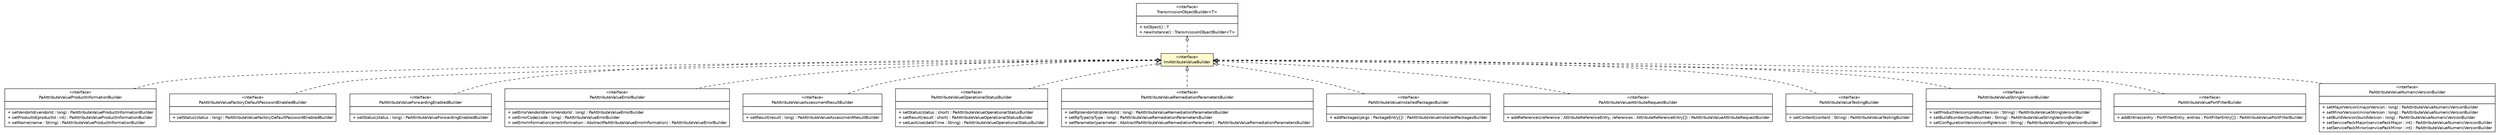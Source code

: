 #!/usr/local/bin/dot
#
# Class diagram 
# Generated by UMLGraph version R5_6 (http://www.umlgraph.org/)
#

digraph G {
	edge [fontname="Helvetica",fontsize=10,labelfontname="Helvetica",labelfontsize=10];
	node [fontname="Helvetica",fontsize=10,shape=plaintext];
	nodesep=0.25;
	ranksep=0.5;
	// de.hsbremen.tc.tnc.message.m.attribute.ImAttributeValueBuilder
	c32489 [label=<<table title="de.hsbremen.tc.tnc.message.m.attribute.ImAttributeValueBuilder" border="0" cellborder="1" cellspacing="0" cellpadding="2" port="p" bgcolor="lemonChiffon" href="./ImAttributeValueBuilder.html">
		<tr><td><table border="0" cellspacing="0" cellpadding="1">
<tr><td align="center" balign="center"> &#171;interface&#187; </td></tr>
<tr><td align="center" balign="center"> ImAttributeValueBuilder </td></tr>
		</table></td></tr>
		</table>>, URL="./ImAttributeValueBuilder.html", fontname="Helvetica", fontcolor="black", fontsize=10.0];
	// de.hsbremen.tc.tnc.message.TransmissionObjectBuilder<T>
	c32508 [label=<<table title="de.hsbremen.tc.tnc.message.TransmissionObjectBuilder" border="0" cellborder="1" cellspacing="0" cellpadding="2" port="p" href="../../TransmissionObjectBuilder.html">
		<tr><td><table border="0" cellspacing="0" cellpadding="1">
<tr><td align="center" balign="center"> &#171;interface&#187; </td></tr>
<tr><td align="center" balign="center"> TransmissionObjectBuilder&lt;T&gt; </td></tr>
		</table></td></tr>
		<tr><td><table border="0" cellspacing="0" cellpadding="1">
<tr><td align="left" balign="left">  </td></tr>
		</table></td></tr>
		<tr><td><table border="0" cellspacing="0" cellpadding="1">
<tr><td align="left" balign="left"> + toObject() : T </td></tr>
<tr><td align="left" balign="left"> + newInstance() : TransmissionObjectBuilder&lt;T&gt; </td></tr>
		</table></td></tr>
		</table>>, URL="../../TransmissionObjectBuilder.html", fontname="Helvetica", fontcolor="black", fontsize=10.0];
	// org.ietf.nea.pa.attribute.PaAttributeValueProductInformationBuilder
	c32678 [label=<<table title="org.ietf.nea.pa.attribute.PaAttributeValueProductInformationBuilder" border="0" cellborder="1" cellspacing="0" cellpadding="2" port="p" href="../../../../../../../org/ietf/nea/pa/attribute/PaAttributeValueProductInformationBuilder.html">
		<tr><td><table border="0" cellspacing="0" cellpadding="1">
<tr><td align="center" balign="center"> &#171;interface&#187; </td></tr>
<tr><td align="center" balign="center"> PaAttributeValueProductInformationBuilder </td></tr>
		</table></td></tr>
		<tr><td><table border="0" cellspacing="0" cellpadding="1">
<tr><td align="left" balign="left">  </td></tr>
		</table></td></tr>
		<tr><td><table border="0" cellspacing="0" cellpadding="1">
<tr><td align="left" balign="left"> + setVendorId(vendorId : long) : PaAttributeValueProductInformationBuilder </td></tr>
<tr><td align="left" balign="left"> + setProductId(productId : int) : PaAttributeValueProductInformationBuilder </td></tr>
<tr><td align="left" balign="left"> + setName(name : String) : PaAttributeValueProductInformationBuilder </td></tr>
		</table></td></tr>
		</table>>, URL="../../../../../../../org/ietf/nea/pa/attribute/PaAttributeValueProductInformationBuilder.html", fontname="Helvetica", fontcolor="black", fontsize=10.0];
	// org.ietf.nea.pa.attribute.PaAttributeValueFactoryDefaultPasswordEnabledBuilder
	c32679 [label=<<table title="org.ietf.nea.pa.attribute.PaAttributeValueFactoryDefaultPasswordEnabledBuilder" border="0" cellborder="1" cellspacing="0" cellpadding="2" port="p" href="../../../../../../../org/ietf/nea/pa/attribute/PaAttributeValueFactoryDefaultPasswordEnabledBuilder.html">
		<tr><td><table border="0" cellspacing="0" cellpadding="1">
<tr><td align="center" balign="center"> &#171;interface&#187; </td></tr>
<tr><td align="center" balign="center"> PaAttributeValueFactoryDefaultPasswordEnabledBuilder </td></tr>
		</table></td></tr>
		<tr><td><table border="0" cellspacing="0" cellpadding="1">
<tr><td align="left" balign="left">  </td></tr>
		</table></td></tr>
		<tr><td><table border="0" cellspacing="0" cellpadding="1">
<tr><td align="left" balign="left"> + setStatus(status : long) : PaAttributeValueFactoryDefaultPasswordEnabledBuilder </td></tr>
		</table></td></tr>
		</table>>, URL="../../../../../../../org/ietf/nea/pa/attribute/PaAttributeValueFactoryDefaultPasswordEnabledBuilder.html", fontname="Helvetica", fontcolor="black", fontsize=10.0];
	// org.ietf.nea.pa.attribute.PaAttributeValueForwardingEnabledBuilder
	c32681 [label=<<table title="org.ietf.nea.pa.attribute.PaAttributeValueForwardingEnabledBuilder" border="0" cellborder="1" cellspacing="0" cellpadding="2" port="p" href="../../../../../../../org/ietf/nea/pa/attribute/PaAttributeValueForwardingEnabledBuilder.html">
		<tr><td><table border="0" cellspacing="0" cellpadding="1">
<tr><td align="center" balign="center"> &#171;interface&#187; </td></tr>
<tr><td align="center" balign="center"> PaAttributeValueForwardingEnabledBuilder </td></tr>
		</table></td></tr>
		<tr><td><table border="0" cellspacing="0" cellpadding="1">
<tr><td align="left" balign="left">  </td></tr>
		</table></td></tr>
		<tr><td><table border="0" cellspacing="0" cellpadding="1">
<tr><td align="left" balign="left"> + setStatus(status : long) : PaAttributeValueForwardingEnabledBuilder </td></tr>
		</table></td></tr>
		</table>>, URL="../../../../../../../org/ietf/nea/pa/attribute/PaAttributeValueForwardingEnabledBuilder.html", fontname="Helvetica", fontcolor="black", fontsize=10.0];
	// org.ietf.nea.pa.attribute.PaAttributeValueErrorBuilder
	c32683 [label=<<table title="org.ietf.nea.pa.attribute.PaAttributeValueErrorBuilder" border="0" cellborder="1" cellspacing="0" cellpadding="2" port="p" href="../../../../../../../org/ietf/nea/pa/attribute/PaAttributeValueErrorBuilder.html">
		<tr><td><table border="0" cellspacing="0" cellpadding="1">
<tr><td align="center" balign="center"> &#171;interface&#187; </td></tr>
<tr><td align="center" balign="center"> PaAttributeValueErrorBuilder </td></tr>
		</table></td></tr>
		<tr><td><table border="0" cellspacing="0" cellpadding="1">
<tr><td align="left" balign="left">  </td></tr>
		</table></td></tr>
		<tr><td><table border="0" cellspacing="0" cellpadding="1">
<tr><td align="left" balign="left"> + setErrorVendorId(errorVendorId : long) : PaAttributeValueErrorBuilder </td></tr>
<tr><td align="left" balign="left"> + setErrorCode(code : long) : PaAttributeValueErrorBuilder </td></tr>
<tr><td align="left" balign="left"> + setErrorInformation(errorInformation : AbstractPaAttributeValueErrorInformation) : PaAttributeValueErrorBuilder </td></tr>
		</table></td></tr>
		</table>>, URL="../../../../../../../org/ietf/nea/pa/attribute/PaAttributeValueErrorBuilder.html", fontname="Helvetica", fontcolor="black", fontsize=10.0];
	// org.ietf.nea.pa.attribute.PaAttributeValueAssessmentResultBuilder
	c32684 [label=<<table title="org.ietf.nea.pa.attribute.PaAttributeValueAssessmentResultBuilder" border="0" cellborder="1" cellspacing="0" cellpadding="2" port="p" href="../../../../../../../org/ietf/nea/pa/attribute/PaAttributeValueAssessmentResultBuilder.html">
		<tr><td><table border="0" cellspacing="0" cellpadding="1">
<tr><td align="center" balign="center"> &#171;interface&#187; </td></tr>
<tr><td align="center" balign="center"> PaAttributeValueAssessmentResultBuilder </td></tr>
		</table></td></tr>
		<tr><td><table border="0" cellspacing="0" cellpadding="1">
<tr><td align="left" balign="left">  </td></tr>
		</table></td></tr>
		<tr><td><table border="0" cellspacing="0" cellpadding="1">
<tr><td align="left" balign="left"> + setResult(result : long) : PaAttributeValueAssessmentResultBuilder </td></tr>
		</table></td></tr>
		</table>>, URL="../../../../../../../org/ietf/nea/pa/attribute/PaAttributeValueAssessmentResultBuilder.html", fontname="Helvetica", fontcolor="black", fontsize=10.0];
	// org.ietf.nea.pa.attribute.PaAttributeValueOperationalStatusBuilder
	c32688 [label=<<table title="org.ietf.nea.pa.attribute.PaAttributeValueOperationalStatusBuilder" border="0" cellborder="1" cellspacing="0" cellpadding="2" port="p" href="../../../../../../../org/ietf/nea/pa/attribute/PaAttributeValueOperationalStatusBuilder.html">
		<tr><td><table border="0" cellspacing="0" cellpadding="1">
<tr><td align="center" balign="center"> &#171;interface&#187; </td></tr>
<tr><td align="center" balign="center"> PaAttributeValueOperationalStatusBuilder </td></tr>
		</table></td></tr>
		<tr><td><table border="0" cellspacing="0" cellpadding="1">
<tr><td align="left" balign="left">  </td></tr>
		</table></td></tr>
		<tr><td><table border="0" cellspacing="0" cellpadding="1">
<tr><td align="left" balign="left"> + setStatus(status : short) : PaAttributeValueOperationalStatusBuilder </td></tr>
<tr><td align="left" balign="left"> + setResult(result : short) : PaAttributeValueOperationalStatusBuilder </td></tr>
<tr><td align="left" balign="left"> + setLastUse(dateTime : String) : PaAttributeValueOperationalStatusBuilder </td></tr>
		</table></td></tr>
		</table>>, URL="../../../../../../../org/ietf/nea/pa/attribute/PaAttributeValueOperationalStatusBuilder.html", fontname="Helvetica", fontcolor="black", fontsize=10.0];
	// org.ietf.nea.pa.attribute.PaAttributeValueRemediationParametersBuilder
	c32693 [label=<<table title="org.ietf.nea.pa.attribute.PaAttributeValueRemediationParametersBuilder" border="0" cellborder="1" cellspacing="0" cellpadding="2" port="p" href="../../../../../../../org/ietf/nea/pa/attribute/PaAttributeValueRemediationParametersBuilder.html">
		<tr><td><table border="0" cellspacing="0" cellpadding="1">
<tr><td align="center" balign="center"> &#171;interface&#187; </td></tr>
<tr><td align="center" balign="center"> PaAttributeValueRemediationParametersBuilder </td></tr>
		</table></td></tr>
		<tr><td><table border="0" cellspacing="0" cellpadding="1">
<tr><td align="left" balign="left">  </td></tr>
		</table></td></tr>
		<tr><td><table border="0" cellspacing="0" cellpadding="1">
<tr><td align="left" balign="left"> + setRpVendorId(rpVendorId : long) : PaAttributeValueRemediationParametersBuilder </td></tr>
<tr><td align="left" balign="left"> + setRpType(rpType : long) : PaAttributeValueRemediationParametersBuilder </td></tr>
<tr><td align="left" balign="left"> + setParameter(parameter : AbstractPaAttributeValueRemediationParameter) : PaAttributeValueRemediationParametersBuilder </td></tr>
		</table></td></tr>
		</table>>, URL="../../../../../../../org/ietf/nea/pa/attribute/PaAttributeValueRemediationParametersBuilder.html", fontname="Helvetica", fontcolor="black", fontsize=10.0];
	// org.ietf.nea.pa.attribute.PaAttributeValueInstalledPackagesBuilder
	c32695 [label=<<table title="org.ietf.nea.pa.attribute.PaAttributeValueInstalledPackagesBuilder" border="0" cellborder="1" cellspacing="0" cellpadding="2" port="p" href="../../../../../../../org/ietf/nea/pa/attribute/PaAttributeValueInstalledPackagesBuilder.html">
		<tr><td><table border="0" cellspacing="0" cellpadding="1">
<tr><td align="center" balign="center"> &#171;interface&#187; </td></tr>
<tr><td align="center" balign="center"> PaAttributeValueInstalledPackagesBuilder </td></tr>
		</table></td></tr>
		<tr><td><table border="0" cellspacing="0" cellpadding="1">
<tr><td align="left" balign="left">  </td></tr>
		</table></td></tr>
		<tr><td><table border="0" cellspacing="0" cellpadding="1">
<tr><td align="left" balign="left"> + addPackages(pkgs : PackageEntry[]) : PaAttributeValueInstalledPackagesBuilder </td></tr>
		</table></td></tr>
		</table>>, URL="../../../../../../../org/ietf/nea/pa/attribute/PaAttributeValueInstalledPackagesBuilder.html", fontname="Helvetica", fontcolor="black", fontsize=10.0];
	// org.ietf.nea.pa.attribute.PaAttributeValueAttributeRequestBuilder
	c32704 [label=<<table title="org.ietf.nea.pa.attribute.PaAttributeValueAttributeRequestBuilder" border="0" cellborder="1" cellspacing="0" cellpadding="2" port="p" href="../../../../../../../org/ietf/nea/pa/attribute/PaAttributeValueAttributeRequestBuilder.html">
		<tr><td><table border="0" cellspacing="0" cellpadding="1">
<tr><td align="center" balign="center"> &#171;interface&#187; </td></tr>
<tr><td align="center" balign="center"> PaAttributeValueAttributeRequestBuilder </td></tr>
		</table></td></tr>
		<tr><td><table border="0" cellspacing="0" cellpadding="1">
<tr><td align="left" balign="left">  </td></tr>
		</table></td></tr>
		<tr><td><table border="0" cellspacing="0" cellpadding="1">
<tr><td align="left" balign="left"> + addReferences(reference : AttributeReferenceEntry, references : AttributeReferenceEntry[]) : PaAttributeValueAttributeRequestBuilder </td></tr>
		</table></td></tr>
		</table>>, URL="../../../../../../../org/ietf/nea/pa/attribute/PaAttributeValueAttributeRequestBuilder.html", fontname="Helvetica", fontcolor="black", fontsize=10.0];
	// org.ietf.nea.pa.attribute.PaAttributeValueTestingBuilder
	c32709 [label=<<table title="org.ietf.nea.pa.attribute.PaAttributeValueTestingBuilder" border="0" cellborder="1" cellspacing="0" cellpadding="2" port="p" href="../../../../../../../org/ietf/nea/pa/attribute/PaAttributeValueTestingBuilder.html">
		<tr><td><table border="0" cellspacing="0" cellpadding="1">
<tr><td align="center" balign="center"> &#171;interface&#187; </td></tr>
<tr><td align="center" balign="center"> PaAttributeValueTestingBuilder </td></tr>
		</table></td></tr>
		<tr><td><table border="0" cellspacing="0" cellpadding="1">
<tr><td align="left" balign="left">  </td></tr>
		</table></td></tr>
		<tr><td><table border="0" cellspacing="0" cellpadding="1">
<tr><td align="left" balign="left"> + setContent(content : String) : PaAttributeValueTestingBuilder </td></tr>
		</table></td></tr>
		</table>>, URL="../../../../../../../org/ietf/nea/pa/attribute/PaAttributeValueTestingBuilder.html", fontname="Helvetica", fontcolor="black", fontsize=10.0];
	// org.ietf.nea.pa.attribute.PaAttributeValueStringVersionBuilder
	c32717 [label=<<table title="org.ietf.nea.pa.attribute.PaAttributeValueStringVersionBuilder" border="0" cellborder="1" cellspacing="0" cellpadding="2" port="p" href="../../../../../../../org/ietf/nea/pa/attribute/PaAttributeValueStringVersionBuilder.html">
		<tr><td><table border="0" cellspacing="0" cellpadding="1">
<tr><td align="center" balign="center"> &#171;interface&#187; </td></tr>
<tr><td align="center" balign="center"> PaAttributeValueStringVersionBuilder </td></tr>
		</table></td></tr>
		<tr><td><table border="0" cellspacing="0" cellpadding="1">
<tr><td align="left" balign="left">  </td></tr>
		</table></td></tr>
		<tr><td><table border="0" cellspacing="0" cellpadding="1">
<tr><td align="left" balign="left"> + setProductVersion(productVersion : String) : PaAttributeValueStringVersionBuilder </td></tr>
<tr><td align="left" balign="left"> + setBuildNumber(buildNumber : String) : PaAttributeValueStringVersionBuilder </td></tr>
<tr><td align="left" balign="left"> + setConfigurationVersion(configVersion : String) : PaAttributeValueStringVersionBuilder </td></tr>
		</table></td></tr>
		</table>>, URL="../../../../../../../org/ietf/nea/pa/attribute/PaAttributeValueStringVersionBuilder.html", fontname="Helvetica", fontcolor="black", fontsize=10.0];
	// org.ietf.nea.pa.attribute.PaAttributeValuePortFilterBuilder
	c32719 [label=<<table title="org.ietf.nea.pa.attribute.PaAttributeValuePortFilterBuilder" border="0" cellborder="1" cellspacing="0" cellpadding="2" port="p" href="../../../../../../../org/ietf/nea/pa/attribute/PaAttributeValuePortFilterBuilder.html">
		<tr><td><table border="0" cellspacing="0" cellpadding="1">
<tr><td align="center" balign="center"> &#171;interface&#187; </td></tr>
<tr><td align="center" balign="center"> PaAttributeValuePortFilterBuilder </td></tr>
		</table></td></tr>
		<tr><td><table border="0" cellspacing="0" cellpadding="1">
<tr><td align="left" balign="left">  </td></tr>
		</table></td></tr>
		<tr><td><table border="0" cellspacing="0" cellpadding="1">
<tr><td align="left" balign="left"> + addEntries(entry : PortFilterEntry, entries : PortFilterEntry[]) : PaAttributeValuePortFilterBuilder </td></tr>
		</table></td></tr>
		</table>>, URL="../../../../../../../org/ietf/nea/pa/attribute/PaAttributeValuePortFilterBuilder.html", fontname="Helvetica", fontcolor="black", fontsize=10.0];
	// org.ietf.nea.pa.attribute.PaAttributeValueNumericVersionBuilder
	c32720 [label=<<table title="org.ietf.nea.pa.attribute.PaAttributeValueNumericVersionBuilder" border="0" cellborder="1" cellspacing="0" cellpadding="2" port="p" href="../../../../../../../org/ietf/nea/pa/attribute/PaAttributeValueNumericVersionBuilder.html">
		<tr><td><table border="0" cellspacing="0" cellpadding="1">
<tr><td align="center" balign="center"> &#171;interface&#187; </td></tr>
<tr><td align="center" balign="center"> PaAttributeValueNumericVersionBuilder </td></tr>
		</table></td></tr>
		<tr><td><table border="0" cellspacing="0" cellpadding="1">
<tr><td align="left" balign="left">  </td></tr>
		</table></td></tr>
		<tr><td><table border="0" cellspacing="0" cellpadding="1">
<tr><td align="left" balign="left"> + setMajorVersion(majorVersion : long) : PaAttributeValueNumericVersionBuilder </td></tr>
<tr><td align="left" balign="left"> + setMinorVersion(minorVersion : long) : PaAttributeValueNumericVersionBuilder </td></tr>
<tr><td align="left" balign="left"> + setBuildVersion(buildVersion : long) : PaAttributeValueNumericVersionBuilder </td></tr>
<tr><td align="left" balign="left"> + setServicePackMajor(servicePackMajor : int) : PaAttributeValueNumericVersionBuilder </td></tr>
<tr><td align="left" balign="left"> + setServicePackMinor(servicePackMinor : int) : PaAttributeValueNumericVersionBuilder </td></tr>
		</table></td></tr>
		</table>>, URL="../../../../../../../org/ietf/nea/pa/attribute/PaAttributeValueNumericVersionBuilder.html", fontname="Helvetica", fontcolor="black", fontsize=10.0];
	//de.hsbremen.tc.tnc.message.m.attribute.ImAttributeValueBuilder implements de.hsbremen.tc.tnc.message.TransmissionObjectBuilder<T>
	c32508:p -> c32489:p [dir=back,arrowtail=empty,style=dashed];
	//org.ietf.nea.pa.attribute.PaAttributeValueProductInformationBuilder implements de.hsbremen.tc.tnc.message.m.attribute.ImAttributeValueBuilder
	c32489:p -> c32678:p [dir=back,arrowtail=empty,style=dashed];
	//org.ietf.nea.pa.attribute.PaAttributeValueFactoryDefaultPasswordEnabledBuilder implements de.hsbremen.tc.tnc.message.m.attribute.ImAttributeValueBuilder
	c32489:p -> c32679:p [dir=back,arrowtail=empty,style=dashed];
	//org.ietf.nea.pa.attribute.PaAttributeValueForwardingEnabledBuilder implements de.hsbremen.tc.tnc.message.m.attribute.ImAttributeValueBuilder
	c32489:p -> c32681:p [dir=back,arrowtail=empty,style=dashed];
	//org.ietf.nea.pa.attribute.PaAttributeValueErrorBuilder implements de.hsbremen.tc.tnc.message.m.attribute.ImAttributeValueBuilder
	c32489:p -> c32683:p [dir=back,arrowtail=empty,style=dashed];
	//org.ietf.nea.pa.attribute.PaAttributeValueAssessmentResultBuilder implements de.hsbremen.tc.tnc.message.m.attribute.ImAttributeValueBuilder
	c32489:p -> c32684:p [dir=back,arrowtail=empty,style=dashed];
	//org.ietf.nea.pa.attribute.PaAttributeValueOperationalStatusBuilder implements de.hsbremen.tc.tnc.message.m.attribute.ImAttributeValueBuilder
	c32489:p -> c32688:p [dir=back,arrowtail=empty,style=dashed];
	//org.ietf.nea.pa.attribute.PaAttributeValueRemediationParametersBuilder implements de.hsbremen.tc.tnc.message.m.attribute.ImAttributeValueBuilder
	c32489:p -> c32693:p [dir=back,arrowtail=empty,style=dashed];
	//org.ietf.nea.pa.attribute.PaAttributeValueInstalledPackagesBuilder implements de.hsbremen.tc.tnc.message.m.attribute.ImAttributeValueBuilder
	c32489:p -> c32695:p [dir=back,arrowtail=empty,style=dashed];
	//org.ietf.nea.pa.attribute.PaAttributeValueAttributeRequestBuilder implements de.hsbremen.tc.tnc.message.m.attribute.ImAttributeValueBuilder
	c32489:p -> c32704:p [dir=back,arrowtail=empty,style=dashed];
	//org.ietf.nea.pa.attribute.PaAttributeValueTestingBuilder implements de.hsbremen.tc.tnc.message.m.attribute.ImAttributeValueBuilder
	c32489:p -> c32709:p [dir=back,arrowtail=empty,style=dashed];
	//org.ietf.nea.pa.attribute.PaAttributeValueStringVersionBuilder implements de.hsbremen.tc.tnc.message.m.attribute.ImAttributeValueBuilder
	c32489:p -> c32717:p [dir=back,arrowtail=empty,style=dashed];
	//org.ietf.nea.pa.attribute.PaAttributeValuePortFilterBuilder implements de.hsbremen.tc.tnc.message.m.attribute.ImAttributeValueBuilder
	c32489:p -> c32719:p [dir=back,arrowtail=empty,style=dashed];
	//org.ietf.nea.pa.attribute.PaAttributeValueNumericVersionBuilder implements de.hsbremen.tc.tnc.message.m.attribute.ImAttributeValueBuilder
	c32489:p -> c32720:p [dir=back,arrowtail=empty,style=dashed];
}

